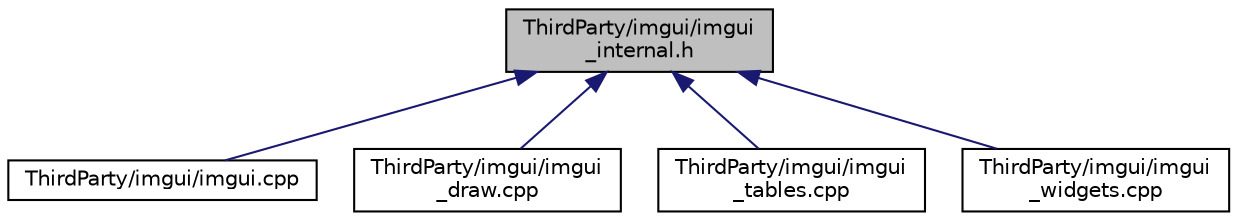 digraph "ThirdParty/imgui/imgui_internal.h"
{
 // LATEX_PDF_SIZE
  edge [fontname="Helvetica",fontsize="10",labelfontname="Helvetica",labelfontsize="10"];
  node [fontname="Helvetica",fontsize="10",shape=record];
  Node1 [label="ThirdParty/imgui/imgui\l_internal.h",height=0.2,width=0.4,color="black", fillcolor="grey75", style="filled", fontcolor="black",tooltip=" "];
  Node1 -> Node2 [dir="back",color="midnightblue",fontsize="10",style="solid"];
  Node2 [label="ThirdParty/imgui/imgui.cpp",height=0.2,width=0.4,color="black", fillcolor="white", style="filled",URL="$imgui_8cpp.html",tooltip=" "];
  Node1 -> Node3 [dir="back",color="midnightblue",fontsize="10",style="solid"];
  Node3 [label="ThirdParty/imgui/imgui\l_draw.cpp",height=0.2,width=0.4,color="black", fillcolor="white", style="filled",URL="$imgui__draw_8cpp.html",tooltip=" "];
  Node1 -> Node4 [dir="back",color="midnightblue",fontsize="10",style="solid"];
  Node4 [label="ThirdParty/imgui/imgui\l_tables.cpp",height=0.2,width=0.4,color="black", fillcolor="white", style="filled",URL="$imgui__tables_8cpp.html",tooltip=" "];
  Node1 -> Node5 [dir="back",color="midnightblue",fontsize="10",style="solid"];
  Node5 [label="ThirdParty/imgui/imgui\l_widgets.cpp",height=0.2,width=0.4,color="black", fillcolor="white", style="filled",URL="$imgui__widgets_8cpp.html",tooltip=" "];
}
